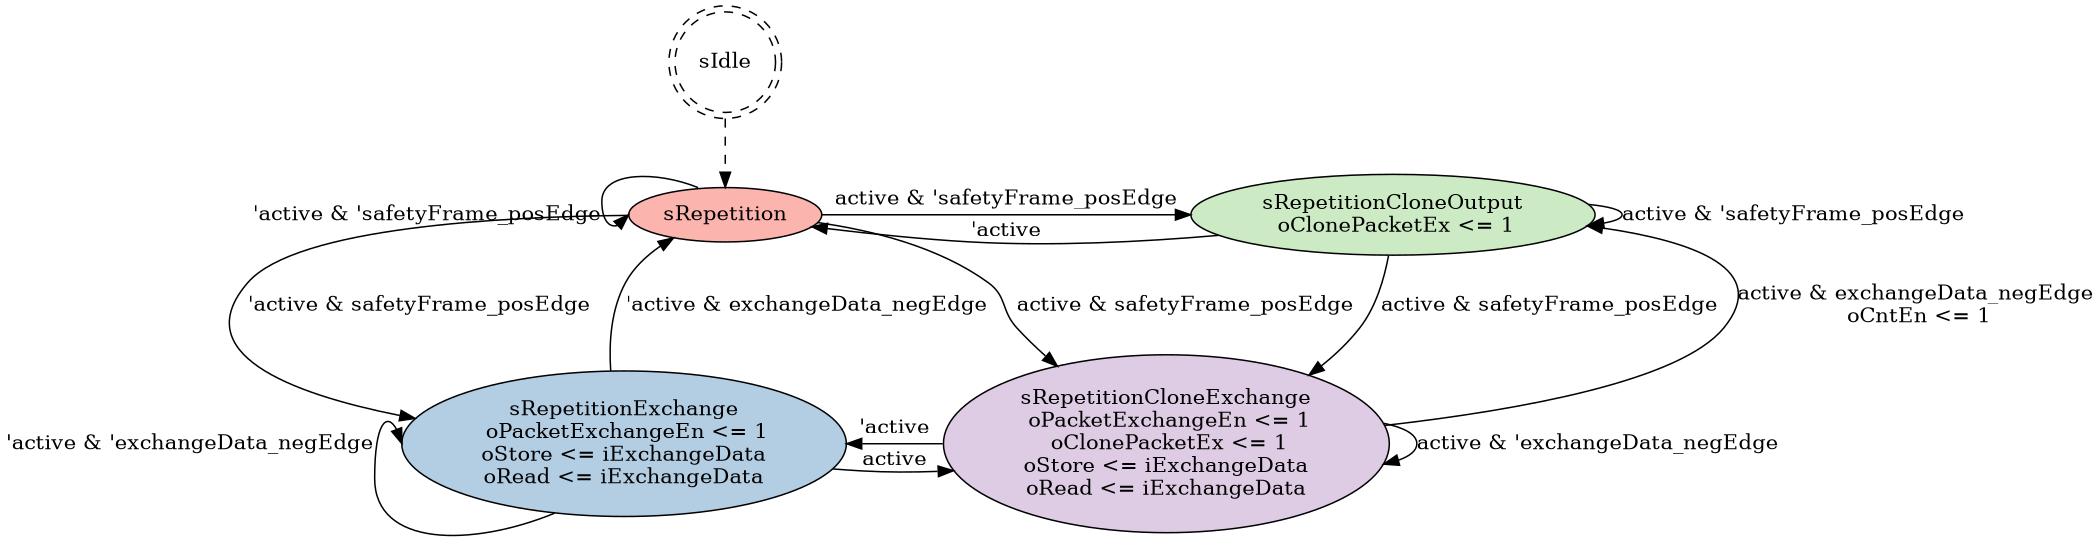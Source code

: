 digraph finite_state_machine {
    rankdir=TB;
    size="14!,10"; resolution=100;

    node [colorscheme = pastel19];
    node [style=dashed,fillcolor=6, shape = doublecircle]; sIdle;

    node [style=filled, fillcolor=1, shape = ellipse, label="sRepetition"] sRepetition;
    node [style=filled, fillcolor=2, shape = ellipse, label="sRepetitionExchange\n oPacketExchangeEn <= 1\noStore <= iExchangeData\noRead <= iExchangeData"] sRepetitionExchange;
    node [style=filled, fillcolor=3, shape = ellipse, label="sRepetitionCloneOutput\n oClonePacketEx <= 1"] sRepetitionCloneOutput;
    node [style=filled, fillcolor=4, shape = ellipse, label="sRepetitionCloneExchange\n oPacketExchangeEn <= 1\n oClonePacketEx <= 1\noStore <= iExchangeData\noRead <= iExchangeData"] sRepetitionCloneExchange;



    sIdle -> sRepetition    [ style="dashed" ];


    sRepetition -> sRepetitionCloneOutput   [label = "active & 'safetyFrame_posEdge"];
    sRepetition -> sRepetitionCloneExchange [label = "active & safetyFrame_posEdge"];
    sRepetition -> sRepetitionExchange      [label = "'active & safetyFrame_posEdge"];
    sRepetition -> sRepetition              [label = "'active & 'safetyFrame_posEdge" tailport=nw, headport=w];


    sRepetitionExchange -> sRepetitionCloneExchange [label = "active"];
    sRepetitionExchange -> sRepetition              [label = "'active & exchangeData_negEdge"];
    sRepetitionExchange -> sRepetitionExchange      [label = "'active & 'exchangeData_negEdge" tailport=sw, headport=w];


    sRepetitionCloneOutput -> sRepetition               [label = "'active"];
    sRepetitionCloneOutput -> sRepetitionCloneExchange  [label = "active & safetyFrame_posEdge"];
    sRepetitionCloneOutput -> sRepetitionCloneOutput    [label = "active & 'safetyFrame_posEdge"];


    sRepetitionCloneExchange -> sRepetitionExchange         [label = "'active"];
    sRepetitionCloneExchange -> sRepetitionCloneOutput      [label = "active & exchangeData_negEdge\n oCntEn <= 1"];
    sRepetitionCloneExchange -> sRepetitionCloneExchange    [label = "active & 'exchangeData_negEdge"];


    { rank=same; sRepetition sRepetitionCloneOutput}
    { rank=same; sRepetitionExchange sRepetitionCloneExchange}

}